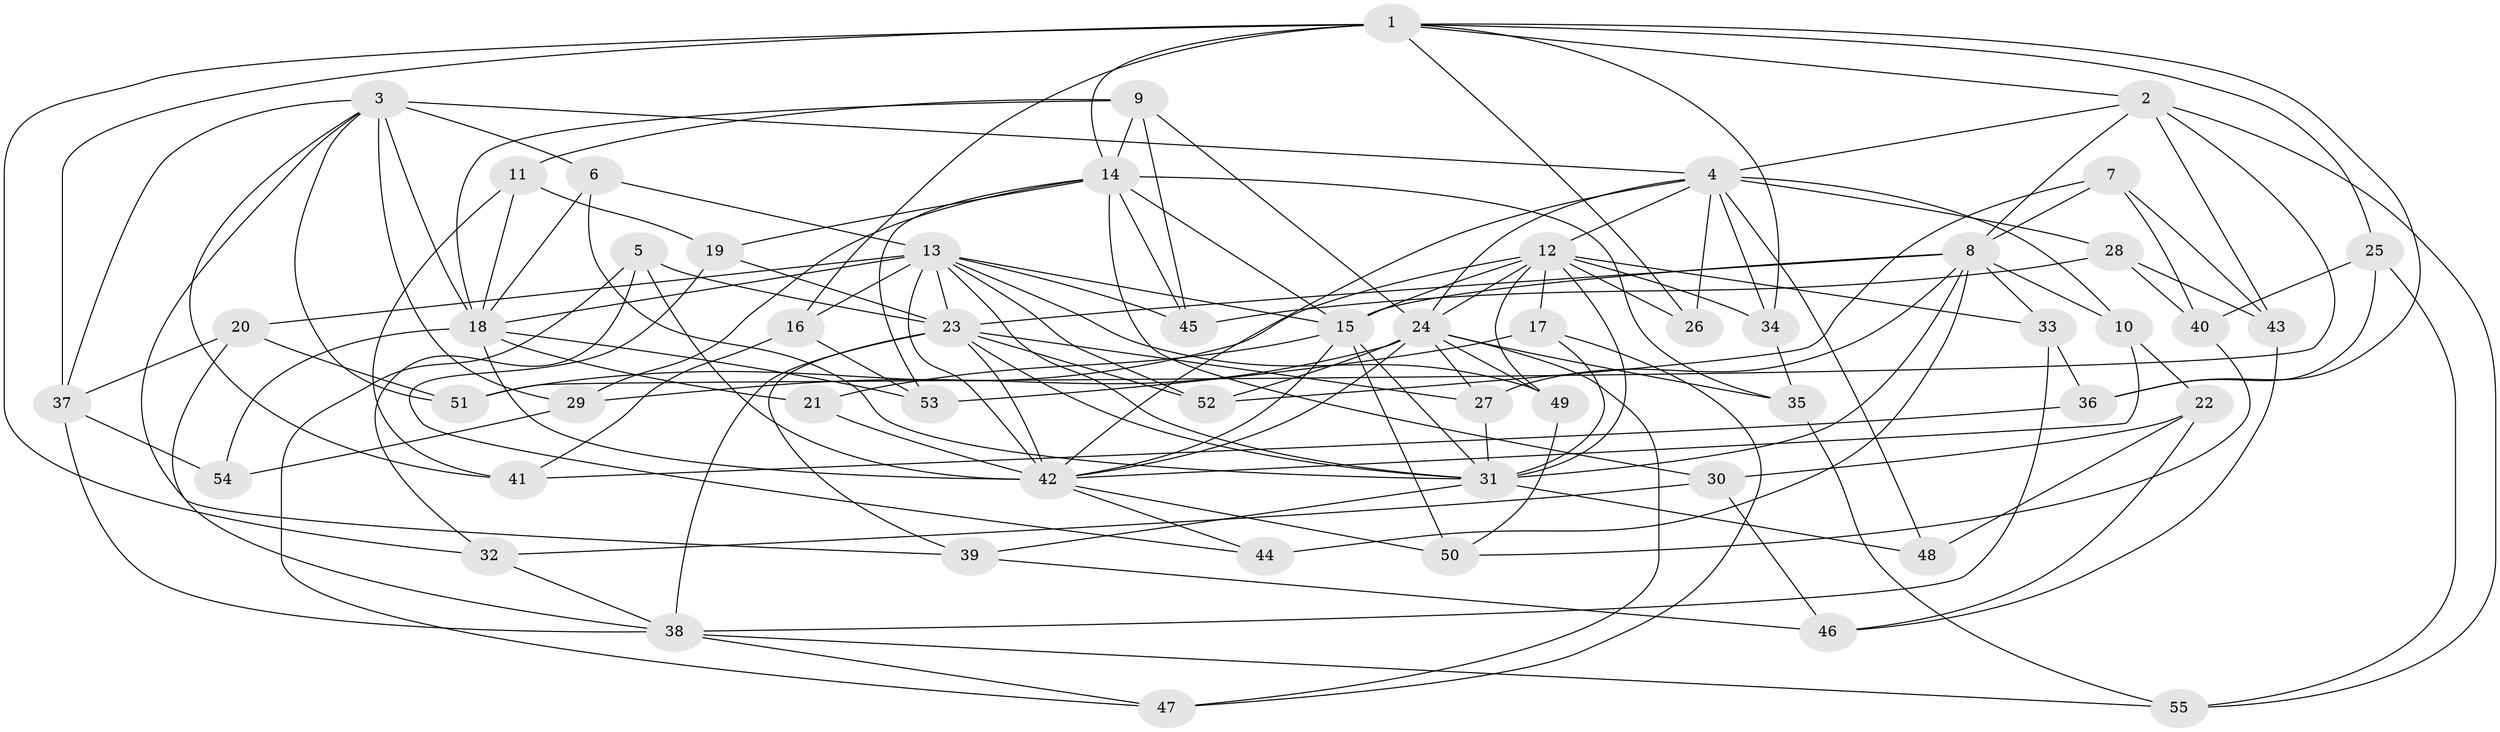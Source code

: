 // original degree distribution, {4: 1.0}
// Generated by graph-tools (version 1.1) at 2025/38/03/09/25 02:38:11]
// undirected, 55 vertices, 147 edges
graph export_dot {
graph [start="1"]
  node [color=gray90,style=filled];
  1;
  2;
  3;
  4;
  5;
  6;
  7;
  8;
  9;
  10;
  11;
  12;
  13;
  14;
  15;
  16;
  17;
  18;
  19;
  20;
  21;
  22;
  23;
  24;
  25;
  26;
  27;
  28;
  29;
  30;
  31;
  32;
  33;
  34;
  35;
  36;
  37;
  38;
  39;
  40;
  41;
  42;
  43;
  44;
  45;
  46;
  47;
  48;
  49;
  50;
  51;
  52;
  53;
  54;
  55;
  1 -- 2 [weight=1.0];
  1 -- 14 [weight=1.0];
  1 -- 16 [weight=1.0];
  1 -- 25 [weight=1.0];
  1 -- 26 [weight=1.0];
  1 -- 32 [weight=1.0];
  1 -- 34 [weight=1.0];
  1 -- 36 [weight=1.0];
  1 -- 37 [weight=2.0];
  2 -- 4 [weight=1.0];
  2 -- 8 [weight=1.0];
  2 -- 43 [weight=1.0];
  2 -- 51 [weight=1.0];
  2 -- 55 [weight=1.0];
  3 -- 4 [weight=2.0];
  3 -- 6 [weight=1.0];
  3 -- 18 [weight=2.0];
  3 -- 29 [weight=1.0];
  3 -- 37 [weight=1.0];
  3 -- 39 [weight=1.0];
  3 -- 41 [weight=1.0];
  3 -- 51 [weight=1.0];
  4 -- 10 [weight=1.0];
  4 -- 12 [weight=1.0];
  4 -- 24 [weight=1.0];
  4 -- 26 [weight=2.0];
  4 -- 28 [weight=1.0];
  4 -- 34 [weight=1.0];
  4 -- 42 [weight=1.0];
  4 -- 48 [weight=1.0];
  5 -- 23 [weight=1.0];
  5 -- 32 [weight=1.0];
  5 -- 42 [weight=1.0];
  5 -- 47 [weight=1.0];
  6 -- 13 [weight=1.0];
  6 -- 18 [weight=1.0];
  6 -- 31 [weight=1.0];
  7 -- 8 [weight=1.0];
  7 -- 40 [weight=1.0];
  7 -- 43 [weight=1.0];
  7 -- 52 [weight=1.0];
  8 -- 10 [weight=1.0];
  8 -- 15 [weight=1.0];
  8 -- 23 [weight=2.0];
  8 -- 27 [weight=1.0];
  8 -- 31 [weight=2.0];
  8 -- 33 [weight=1.0];
  8 -- 44 [weight=2.0];
  9 -- 11 [weight=1.0];
  9 -- 14 [weight=2.0];
  9 -- 18 [weight=1.0];
  9 -- 24 [weight=1.0];
  9 -- 45 [weight=1.0];
  10 -- 22 [weight=1.0];
  10 -- 42 [weight=1.0];
  11 -- 18 [weight=1.0];
  11 -- 19 [weight=1.0];
  11 -- 41 [weight=1.0];
  12 -- 15 [weight=1.0];
  12 -- 17 [weight=1.0];
  12 -- 24 [weight=1.0];
  12 -- 26 [weight=1.0];
  12 -- 31 [weight=1.0];
  12 -- 33 [weight=1.0];
  12 -- 34 [weight=1.0];
  12 -- 49 [weight=1.0];
  12 -- 51 [weight=1.0];
  13 -- 15 [weight=1.0];
  13 -- 16 [weight=1.0];
  13 -- 18 [weight=1.0];
  13 -- 20 [weight=1.0];
  13 -- 23 [weight=1.0];
  13 -- 31 [weight=1.0];
  13 -- 42 [weight=2.0];
  13 -- 45 [weight=1.0];
  13 -- 49 [weight=1.0];
  13 -- 52 [weight=1.0];
  14 -- 15 [weight=1.0];
  14 -- 19 [weight=1.0];
  14 -- 29 [weight=1.0];
  14 -- 30 [weight=1.0];
  14 -- 35 [weight=1.0];
  14 -- 45 [weight=1.0];
  14 -- 53 [weight=1.0];
  15 -- 21 [weight=1.0];
  15 -- 31 [weight=1.0];
  15 -- 42 [weight=1.0];
  15 -- 50 [weight=1.0];
  16 -- 41 [weight=1.0];
  16 -- 53 [weight=1.0];
  17 -- 31 [weight=1.0];
  17 -- 47 [weight=1.0];
  17 -- 53 [weight=1.0];
  18 -- 21 [weight=2.0];
  18 -- 42 [weight=1.0];
  18 -- 53 [weight=1.0];
  18 -- 54 [weight=2.0];
  19 -- 23 [weight=1.0];
  19 -- 44 [weight=1.0];
  20 -- 37 [weight=1.0];
  20 -- 38 [weight=1.0];
  20 -- 51 [weight=1.0];
  21 -- 42 [weight=1.0];
  22 -- 30 [weight=1.0];
  22 -- 46 [weight=1.0];
  22 -- 48 [weight=1.0];
  23 -- 27 [weight=1.0];
  23 -- 31 [weight=1.0];
  23 -- 38 [weight=2.0];
  23 -- 39 [weight=1.0];
  23 -- 42 [weight=1.0];
  23 -- 52 [weight=1.0];
  24 -- 27 [weight=1.0];
  24 -- 29 [weight=1.0];
  24 -- 35 [weight=3.0];
  24 -- 42 [weight=1.0];
  24 -- 47 [weight=1.0];
  24 -- 49 [weight=1.0];
  24 -- 52 [weight=1.0];
  25 -- 36 [weight=1.0];
  25 -- 40 [weight=1.0];
  25 -- 55 [weight=1.0];
  27 -- 31 [weight=1.0];
  28 -- 40 [weight=1.0];
  28 -- 43 [weight=1.0];
  28 -- 45 [weight=1.0];
  29 -- 54 [weight=1.0];
  30 -- 32 [weight=1.0];
  30 -- 46 [weight=1.0];
  31 -- 39 [weight=1.0];
  31 -- 48 [weight=2.0];
  32 -- 38 [weight=1.0];
  33 -- 36 [weight=1.0];
  33 -- 38 [weight=1.0];
  34 -- 35 [weight=1.0];
  35 -- 55 [weight=1.0];
  36 -- 41 [weight=1.0];
  37 -- 38 [weight=1.0];
  37 -- 54 [weight=1.0];
  38 -- 47 [weight=1.0];
  38 -- 55 [weight=1.0];
  39 -- 46 [weight=1.0];
  40 -- 50 [weight=1.0];
  42 -- 44 [weight=1.0];
  42 -- 50 [weight=1.0];
  43 -- 46 [weight=1.0];
  49 -- 50 [weight=1.0];
}
